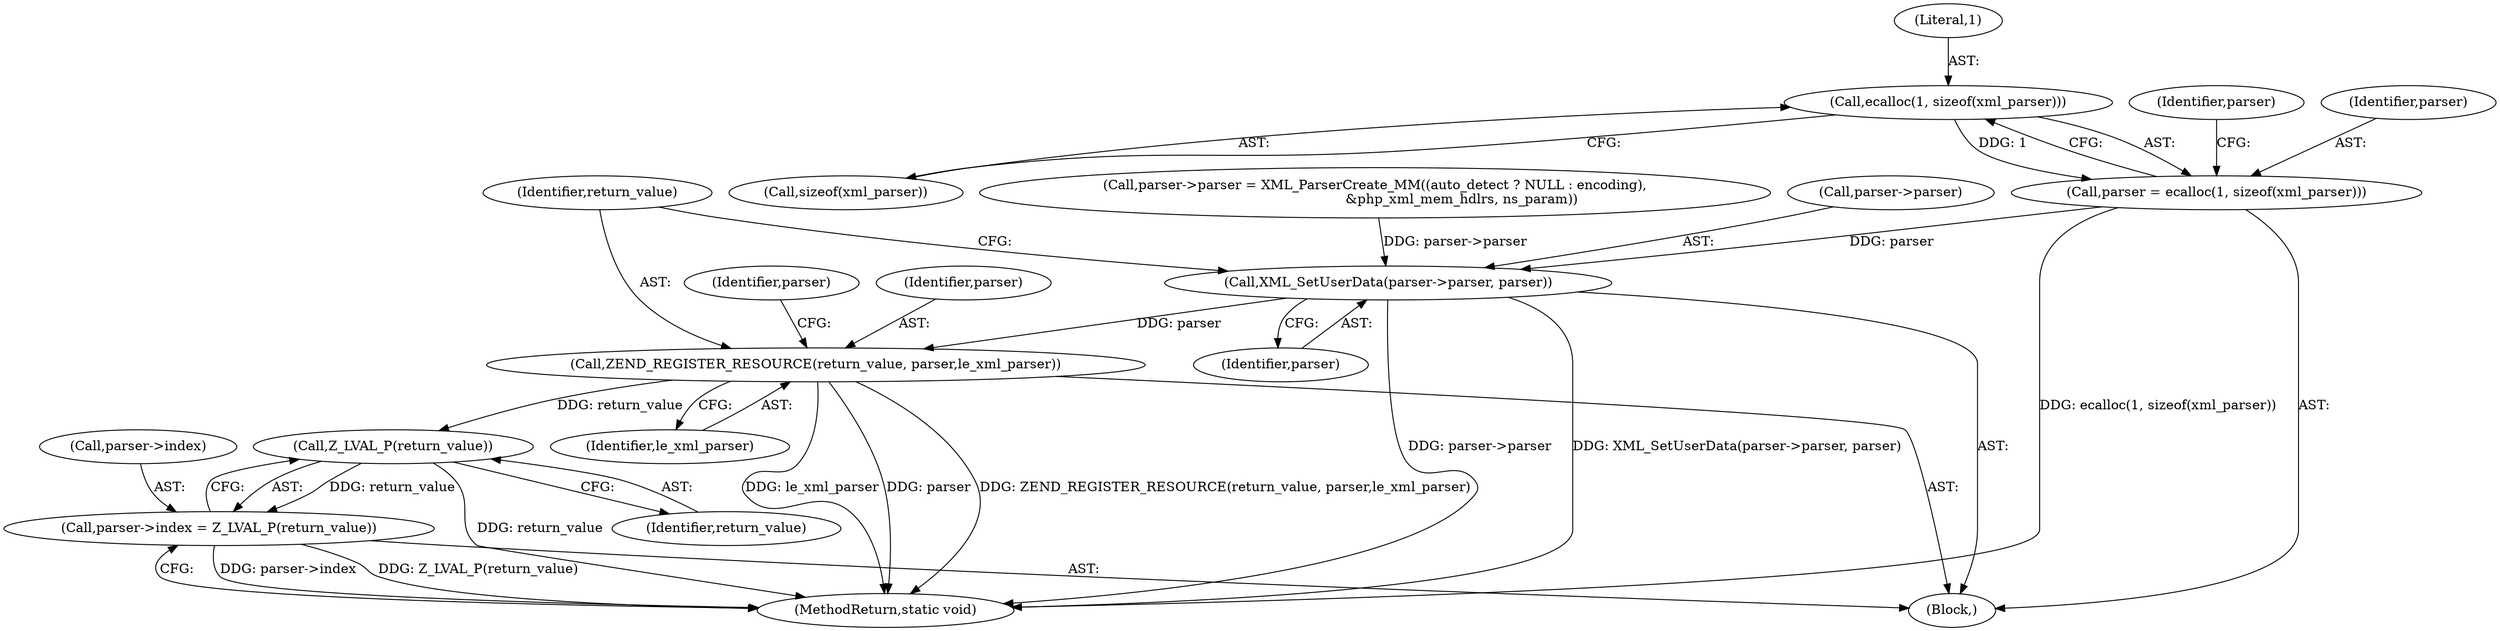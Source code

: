digraph "0_php_dccda88f27a084bcbbb30198ace12b4e7ae961cc_9@API" {
"1000202" [label="(Call,ecalloc(1, sizeof(xml_parser)))"];
"1000200" [label="(Call,parser = ecalloc(1, sizeof(xml_parser)))"];
"1000238" [label="(Call,XML_SetUserData(parser->parser, parser))"];
"1000243" [label="(Call,ZEND_REGISTER_RESOURCE(return_value, parser,le_xml_parser))"];
"1000251" [label="(Call,Z_LVAL_P(return_value))"];
"1000247" [label="(Call,parser->index = Z_LVAL_P(return_value))"];
"1000253" [label="(MethodReturn,static void)"];
"1000246" [label="(Identifier,le_xml_parser)"];
"1000200" [label="(Call,parser = ecalloc(1, sizeof(xml_parser)))"];
"1000251" [label="(Call,Z_LVAL_P(return_value))"];
"1000243" [label="(Call,ZEND_REGISTER_RESOURCE(return_value, parser,le_xml_parser))"];
"1000202" [label="(Call,ecalloc(1, sizeof(xml_parser)))"];
"1000245" [label="(Identifier,parser)"];
"1000208" [label="(Identifier,parser)"];
"1000106" [label="(Block,)"];
"1000244" [label="(Identifier,return_value)"];
"1000203" [label="(Literal,1)"];
"1000201" [label="(Identifier,parser)"];
"1000247" [label="(Call,parser->index = Z_LVAL_P(return_value))"];
"1000206" [label="(Call,parser->parser = XML_ParserCreate_MM((auto_detect ? NULL : encoding),\n                                         &php_xml_mem_hdlrs, ns_param))"];
"1000242" [label="(Identifier,parser)"];
"1000252" [label="(Identifier,return_value)"];
"1000248" [label="(Call,parser->index)"];
"1000204" [label="(Call,sizeof(xml_parser))"];
"1000238" [label="(Call,XML_SetUserData(parser->parser, parser))"];
"1000239" [label="(Call,parser->parser)"];
"1000249" [label="(Identifier,parser)"];
"1000202" -> "1000200"  [label="AST: "];
"1000202" -> "1000204"  [label="CFG: "];
"1000203" -> "1000202"  [label="AST: "];
"1000204" -> "1000202"  [label="AST: "];
"1000200" -> "1000202"  [label="CFG: "];
"1000202" -> "1000200"  [label="DDG: 1"];
"1000200" -> "1000106"  [label="AST: "];
"1000201" -> "1000200"  [label="AST: "];
"1000208" -> "1000200"  [label="CFG: "];
"1000200" -> "1000253"  [label="DDG: ecalloc(1, sizeof(xml_parser))"];
"1000200" -> "1000238"  [label="DDG: parser"];
"1000238" -> "1000106"  [label="AST: "];
"1000238" -> "1000242"  [label="CFG: "];
"1000239" -> "1000238"  [label="AST: "];
"1000242" -> "1000238"  [label="AST: "];
"1000244" -> "1000238"  [label="CFG: "];
"1000238" -> "1000253"  [label="DDG: parser->parser"];
"1000238" -> "1000253"  [label="DDG: XML_SetUserData(parser->parser, parser)"];
"1000206" -> "1000238"  [label="DDG: parser->parser"];
"1000238" -> "1000243"  [label="DDG: parser"];
"1000243" -> "1000106"  [label="AST: "];
"1000243" -> "1000246"  [label="CFG: "];
"1000244" -> "1000243"  [label="AST: "];
"1000245" -> "1000243"  [label="AST: "];
"1000246" -> "1000243"  [label="AST: "];
"1000249" -> "1000243"  [label="CFG: "];
"1000243" -> "1000253"  [label="DDG: parser"];
"1000243" -> "1000253"  [label="DDG: le_xml_parser"];
"1000243" -> "1000253"  [label="DDG: ZEND_REGISTER_RESOURCE(return_value, parser,le_xml_parser)"];
"1000243" -> "1000251"  [label="DDG: return_value"];
"1000251" -> "1000247"  [label="AST: "];
"1000251" -> "1000252"  [label="CFG: "];
"1000252" -> "1000251"  [label="AST: "];
"1000247" -> "1000251"  [label="CFG: "];
"1000251" -> "1000253"  [label="DDG: return_value"];
"1000251" -> "1000247"  [label="DDG: return_value"];
"1000247" -> "1000106"  [label="AST: "];
"1000248" -> "1000247"  [label="AST: "];
"1000253" -> "1000247"  [label="CFG: "];
"1000247" -> "1000253"  [label="DDG: parser->index"];
"1000247" -> "1000253"  [label="DDG: Z_LVAL_P(return_value)"];
}
